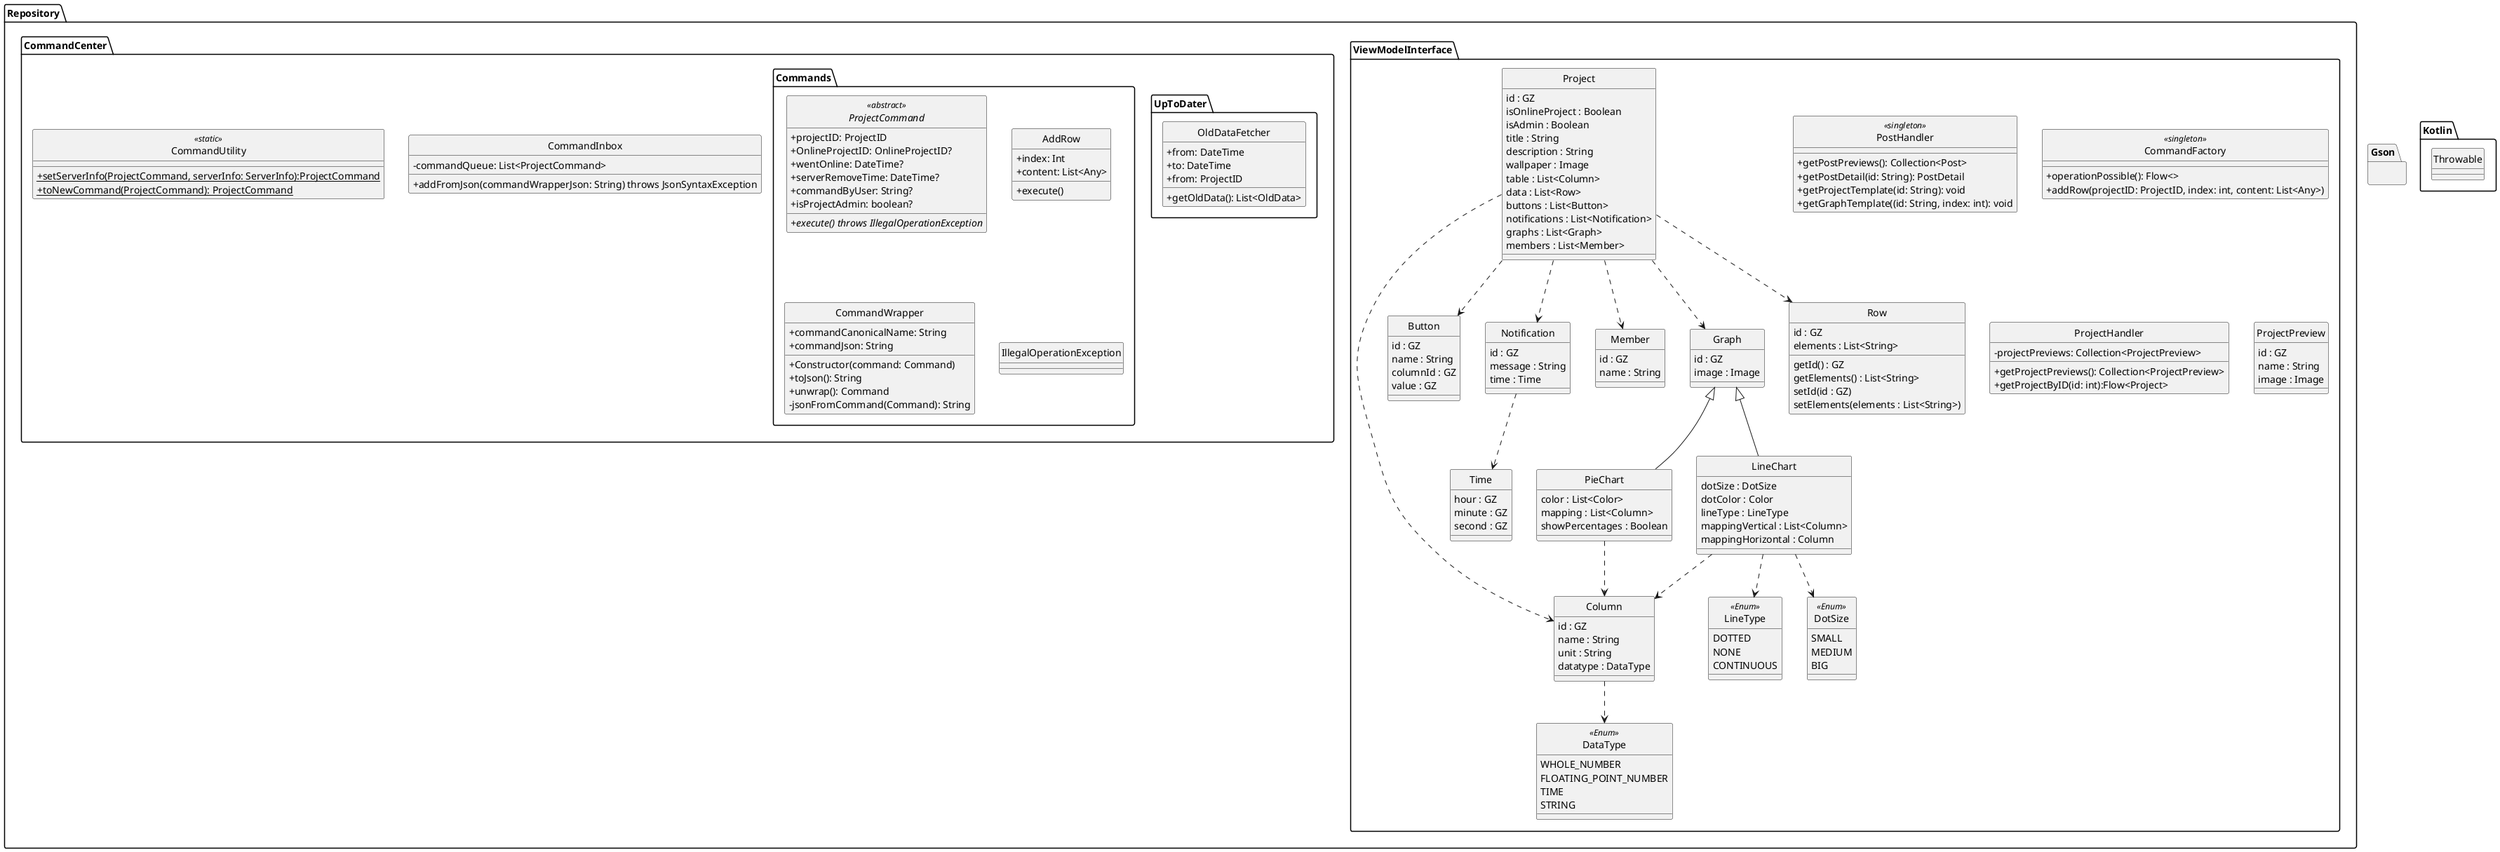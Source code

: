 @startuml

skinparam monochrome true
skinparam shadowing false
skinparam genericDisplay old
skinparam classAttributeIconSize 0
hide circle

package Gson {}
package Kotlin{
class Throwable {
}
}

package Repository {
'=================================================================================================='
'Overleaf
package ViewModelInterface {
    'Overleaf deprecated
    class PostHandler <<singleton>>{
        +getPostPreviews(): Collection<Post>
        +getPostDetail(id: String): PostDetail
        'teplate downloaden via postid
        +getProjectTemplate(id: String): void
        'teplate downloaden via postid + index des graph temlates im Post
        +getGraphTemplate((id: String, index: int): void
    }
    class CommandFactory <<singleton>> {
        +operationPossible(): Flow<>
        +addRow(projectID: ProjectID, index: int, content: List<Any>)
     }
    'Overleaf
    class ProjectHandler {
        -projectPreviews: Collection<ProjectPreview>
        +getProjectPreviews(): Collection<ProjectPreview>
        +getProjectByID(id: int):Flow<Project>
    }

    class Column {
        id : GZ
        name : String
        unit : String
        datatype : DataType

    }

    class Button {
        id : GZ
        name : String
        columnId : GZ
        value : GZ
    }

    class Notification {
        id : GZ
        message : String
        time : Time
    }

    class Time {
        hour : GZ
        minute : GZ
        second : GZ
    }

    class Member {
        id : GZ
        name : String
    }

    class ProjectPreview {
        id : GZ
        name : String
        image : Image
    }

    class Graph {
        id : GZ
        image : Image
    }

    class LineChart {
        dotSize : DotSize
        dotColor : Color
        lineType : LineType
        mappingVertical : List<Column>
        mappingHorizontal : Column
    }

    enum DotSize <<Enum>> {
        SMALL
        MEDIUM
        BIG
    }

    enum LineType <<Enum>> {
        DOTTED
        NONE
        CONTINUOUS
    }

    class PieChart {
        color : List<Color>
        mapping : List<Column>
        showPercentages : Boolean
    }


    enum DataType <<Enum>> {
        WHOLE_NUMBER
        FLOATING_POINT_NUMBER
        TIME
        STRING
    }

    class Project {
        id : GZ
        isOnlineProject : Boolean
        isAdmin : Boolean
        title : String
        description : String
        wallpaper : Image
        table : List<Column>
        data : List<Row>
        buttons : List<Button>
        notifications : List<Notification>
        graphs : List<Graph>
        members : List<Member>
    }

    class Row {
        id : GZ
        elements : List<String>

        getId() : GZ
        getElements() : List<String>
        setId(id : GZ)
        setElements(elements : List<String>)
    }

    Graph <|-- LineChart
    Graph <|-- PieChart

    Project ..> Column
    Project ..> Row
    Project ..> Graph
    Project ..> Button
    Project ..> Member
    Project ..> Notification

    LineChart ..> LineType
    LineChart ..> DotSize
    LineChart ..> Column

    PieChart ..> Column

    Notification ..> Time

    Column ..> DataType
}

'=================================================================================================='
  'Overleaf deprecated
  package CommandCenter {
    'Overleaf deprecated
    class CommandInbox {
        -commandQueue: List<ProjectCommand>
        +addFromJson(commandWrapperJson: String) throws JsonSyntaxException
    }
    'Overleaf deprecated
     class CommandUtility <<static>> {
        +{static} setServerInfo(ProjectCommand, serverInfo: ServerInfo):ProjectCommand
        +{static} toNewCommand(ProjectCommand): ProjectCommand
     }
   '-----------------------------------------------------------------------------------------------'
     'Overleaf deprecated
     package UpToDater {
           'Wenn ich einmal länger als 72h am Stück offline war merke ich mir diese Intervalle
           'dann Frage ich jemanden auf dem Server an, der in diesen 72h keine Blindspots hat
           'Overleaf
           class OldDataFetcher {
           +from: DateTime
           +to: DateTime
           +from: ProjectID
           'null == daten nicht vorhanden
           +getOldData(): List<OldData>
           }
     }
   '-----------------------------------------------------------------------------------------------'
   package Commands {

   abstract class ProjectCommand <<abstract>>{
       +projectID: ProjectID
       +OnlineProjectID: OnlineProjectID?
       {field}+wentOnline: DateTime?
       {field}+serverRemoveTime: DateTime?
       +commandByUser: String?
       +isProjectAdmin: boolean?

       {abstract}+execute() throws IllegalOperationException
   }
   class AddRow {
      +index: Int
      +content: List<Any>

      +execute()
   }
   class CommandWrapper {
   +commandCanonicalName: String
   +commandJson: String

   +Constructor(command: Command)
   +toJson(): String
   +unwrap(): Command
   -jsonFromCommand(Command): String
   }

   /'
   'Overleaf
   enum ProjectCommand <<enumeration>> {
      ..Table Commands..
      DELETE_ROW
      DELETE_COLUMN
      ADD_ROW
      ADD_COLUMN
      SET_CELL
      ..User Commands..
      SET_ADMIN
      ADD_USER
      REMOVE_USER
      ..Graph Commands..
      CREATE_GRAPH
      SET_TRANSFORMATION_FUNCTION_COMPOSITION
      SET_CALCULATION_FUNCTION
      ..String Commands..
      SET_SETTING
      SET_PROJECT_NAME
      SET_PROJECT_DESCRIPTION
      SET_WALLPAPER
      ..Notification Commands..
      SET_NOTIFICATION
      DELETE_NOTIFICATION
      ..UI Element Command..
      SET_UI_ELEMENT
      ..DateTime Commands..
      REQUEST_OLD_DATA
      ..Boolean Commands..
      SET_IS_ONLINE_PROJECT
      SET_PROJECT_ADMIN
      ..Void Commands..
      CREATE_PROJECT
      --
      +execute(ProjectCommandData) throws IllegalOperationException, JsonSyntaxException
      +generateProjectCommandData(): ProjectCommandData
      ..einfache Konstanten..
      -dataType(value: CommandTypeData):CommandTypeData
   }
   'Overleaf
   class ProjectCommandData <<data class>> {
      +commandType: ProjectCommand
      +projectID: ProjectID
      +OnlineProjectID: OnlineProjectID?
      {field}+wentOnline: DateTime?
      {field}+serverRemoveTime: DateTime?
      +commandByUser: String?
      +isProjectAdmin: boolean?
      +commandTypeDataJson: Json
   }
   'Overleaf provisorisch
   class CommandTypeData <<data class>> {
   }
   'Overleaf
   class TableCommandData <<data class>> {
      +indices: List<int>
      +content: List<Any>
   }
   'Overleaf provisorisch
   class GraphCommandData <<data class>> {

   }
   'Overleaf provisorisch
   class UserCommandData <<data class>> {

   }
   'Overleaf provisorisch
   class StringCommandData <<data class>> {

   }
   class NotificationCommandData <<data class>> {

   }
   class UIElementCommandData <<data class>> {

   }
   class DateTimeCommandData <<data class>> {

   }
   class BooleanCommandData <<data class>> {

   }
   '/
   'Overleaf
   class IllegalOperationException {
       }

   /'
   CommandUtility ..right> Gson : <<uses>>
   ProjectCommandData ..> ProjectCommand : <<uses>>
   ProjectCommand ..> IllegalOperationException : <<throws>>
   CommandTypeData "1" -o "1" ProjectCommandData
   CommandTypeData ^-- TableCommandData
   CommandTypeData ^-- GraphCommandData
   CommandTypeData ^-- StringCommandData
   CommandTypeData ^-- UserCommandData
   CommandTypeData ^-- NotificationCommandData
   CommandTypeData ^-- UIElementCommandData
   CommandTypeData ^-- DateTimeCommandData
   CommandTypeData ^-- BooleanCommandData
   Throwable ^-  IllegalOperationException

   CommandCenter ^-[hidden]- UpToDater
   UpToDater ^-[hidden]- Posts
   Row -[hidden]- TableCommandData

   TableCommandData -[hidden]- GraphCommandData
   StringCommandData -[hidden]- UserCommandData
   NotificationCommandData -[hidden]- UIElementCommandData
   DateTimeCommandData -[hidden]- BooleanCommandData
  '/

   }
  }
}

@enduml